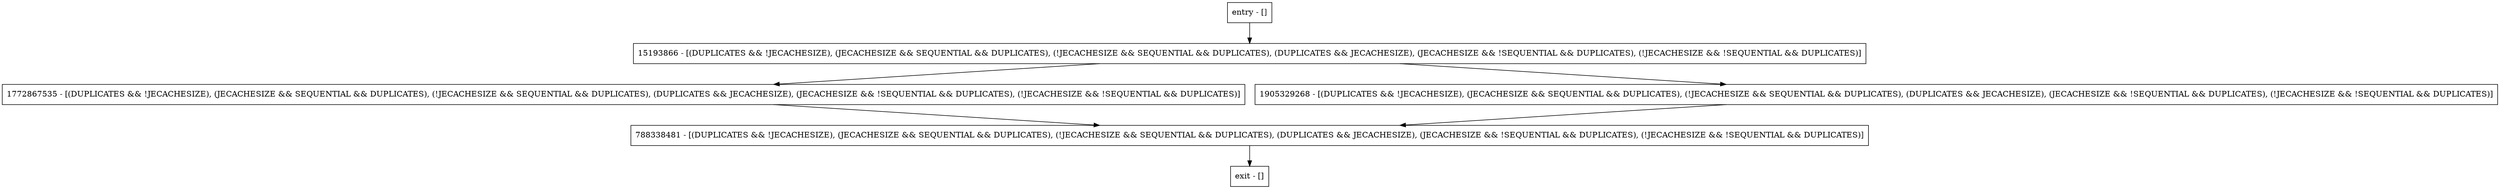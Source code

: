 digraph putNoDupData {
node [shape=record];
entry [label="entry - []"];
exit [label="exit - []"];
1772867535 [label="1772867535 - [(DUPLICATES && !JECACHESIZE), (JECACHESIZE && SEQUENTIAL && DUPLICATES), (!JECACHESIZE && SEQUENTIAL && DUPLICATES), (DUPLICATES && JECACHESIZE), (JECACHESIZE && !SEQUENTIAL && DUPLICATES), (!JECACHESIZE && !SEQUENTIAL && DUPLICATES)]"];
1905329268 [label="1905329268 - [(DUPLICATES && !JECACHESIZE), (JECACHESIZE && SEQUENTIAL && DUPLICATES), (!JECACHESIZE && SEQUENTIAL && DUPLICATES), (DUPLICATES && JECACHESIZE), (JECACHESIZE && !SEQUENTIAL && DUPLICATES), (!JECACHESIZE && !SEQUENTIAL && DUPLICATES)]"];
15193866 [label="15193866 - [(DUPLICATES && !JECACHESIZE), (JECACHESIZE && SEQUENTIAL && DUPLICATES), (!JECACHESIZE && SEQUENTIAL && DUPLICATES), (DUPLICATES && JECACHESIZE), (JECACHESIZE && !SEQUENTIAL && DUPLICATES), (!JECACHESIZE && !SEQUENTIAL && DUPLICATES)]"];
788338481 [label="788338481 - [(DUPLICATES && !JECACHESIZE), (JECACHESIZE && SEQUENTIAL && DUPLICATES), (!JECACHESIZE && SEQUENTIAL && DUPLICATES), (DUPLICATES && JECACHESIZE), (JECACHESIZE && !SEQUENTIAL && DUPLICATES), (!JECACHESIZE && !SEQUENTIAL && DUPLICATES)]"];
entry;
exit;
entry -> 15193866;
1772867535 -> 788338481;
1905329268 -> 788338481;
15193866 -> 1772867535;
15193866 -> 1905329268;
788338481 -> exit;
}
